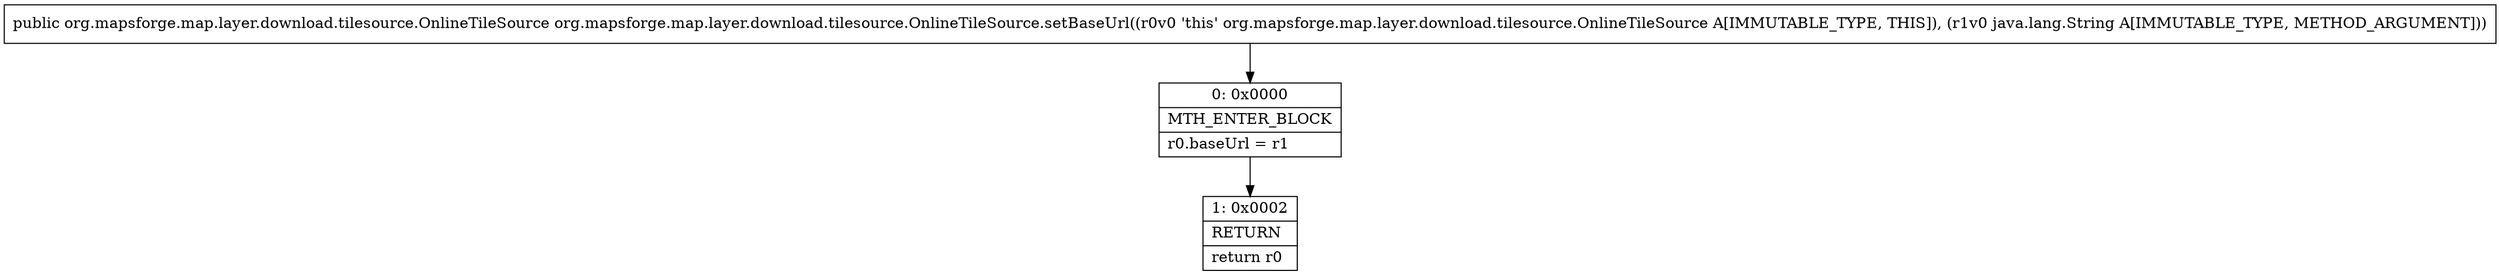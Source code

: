 digraph "CFG fororg.mapsforge.map.layer.download.tilesource.OnlineTileSource.setBaseUrl(Ljava\/lang\/String;)Lorg\/mapsforge\/map\/layer\/download\/tilesource\/OnlineTileSource;" {
Node_0 [shape=record,label="{0\:\ 0x0000|MTH_ENTER_BLOCK\l|r0.baseUrl = r1\l}"];
Node_1 [shape=record,label="{1\:\ 0x0002|RETURN\l|return r0\l}"];
MethodNode[shape=record,label="{public org.mapsforge.map.layer.download.tilesource.OnlineTileSource org.mapsforge.map.layer.download.tilesource.OnlineTileSource.setBaseUrl((r0v0 'this' org.mapsforge.map.layer.download.tilesource.OnlineTileSource A[IMMUTABLE_TYPE, THIS]), (r1v0 java.lang.String A[IMMUTABLE_TYPE, METHOD_ARGUMENT])) }"];
MethodNode -> Node_0;
Node_0 -> Node_1;
}

